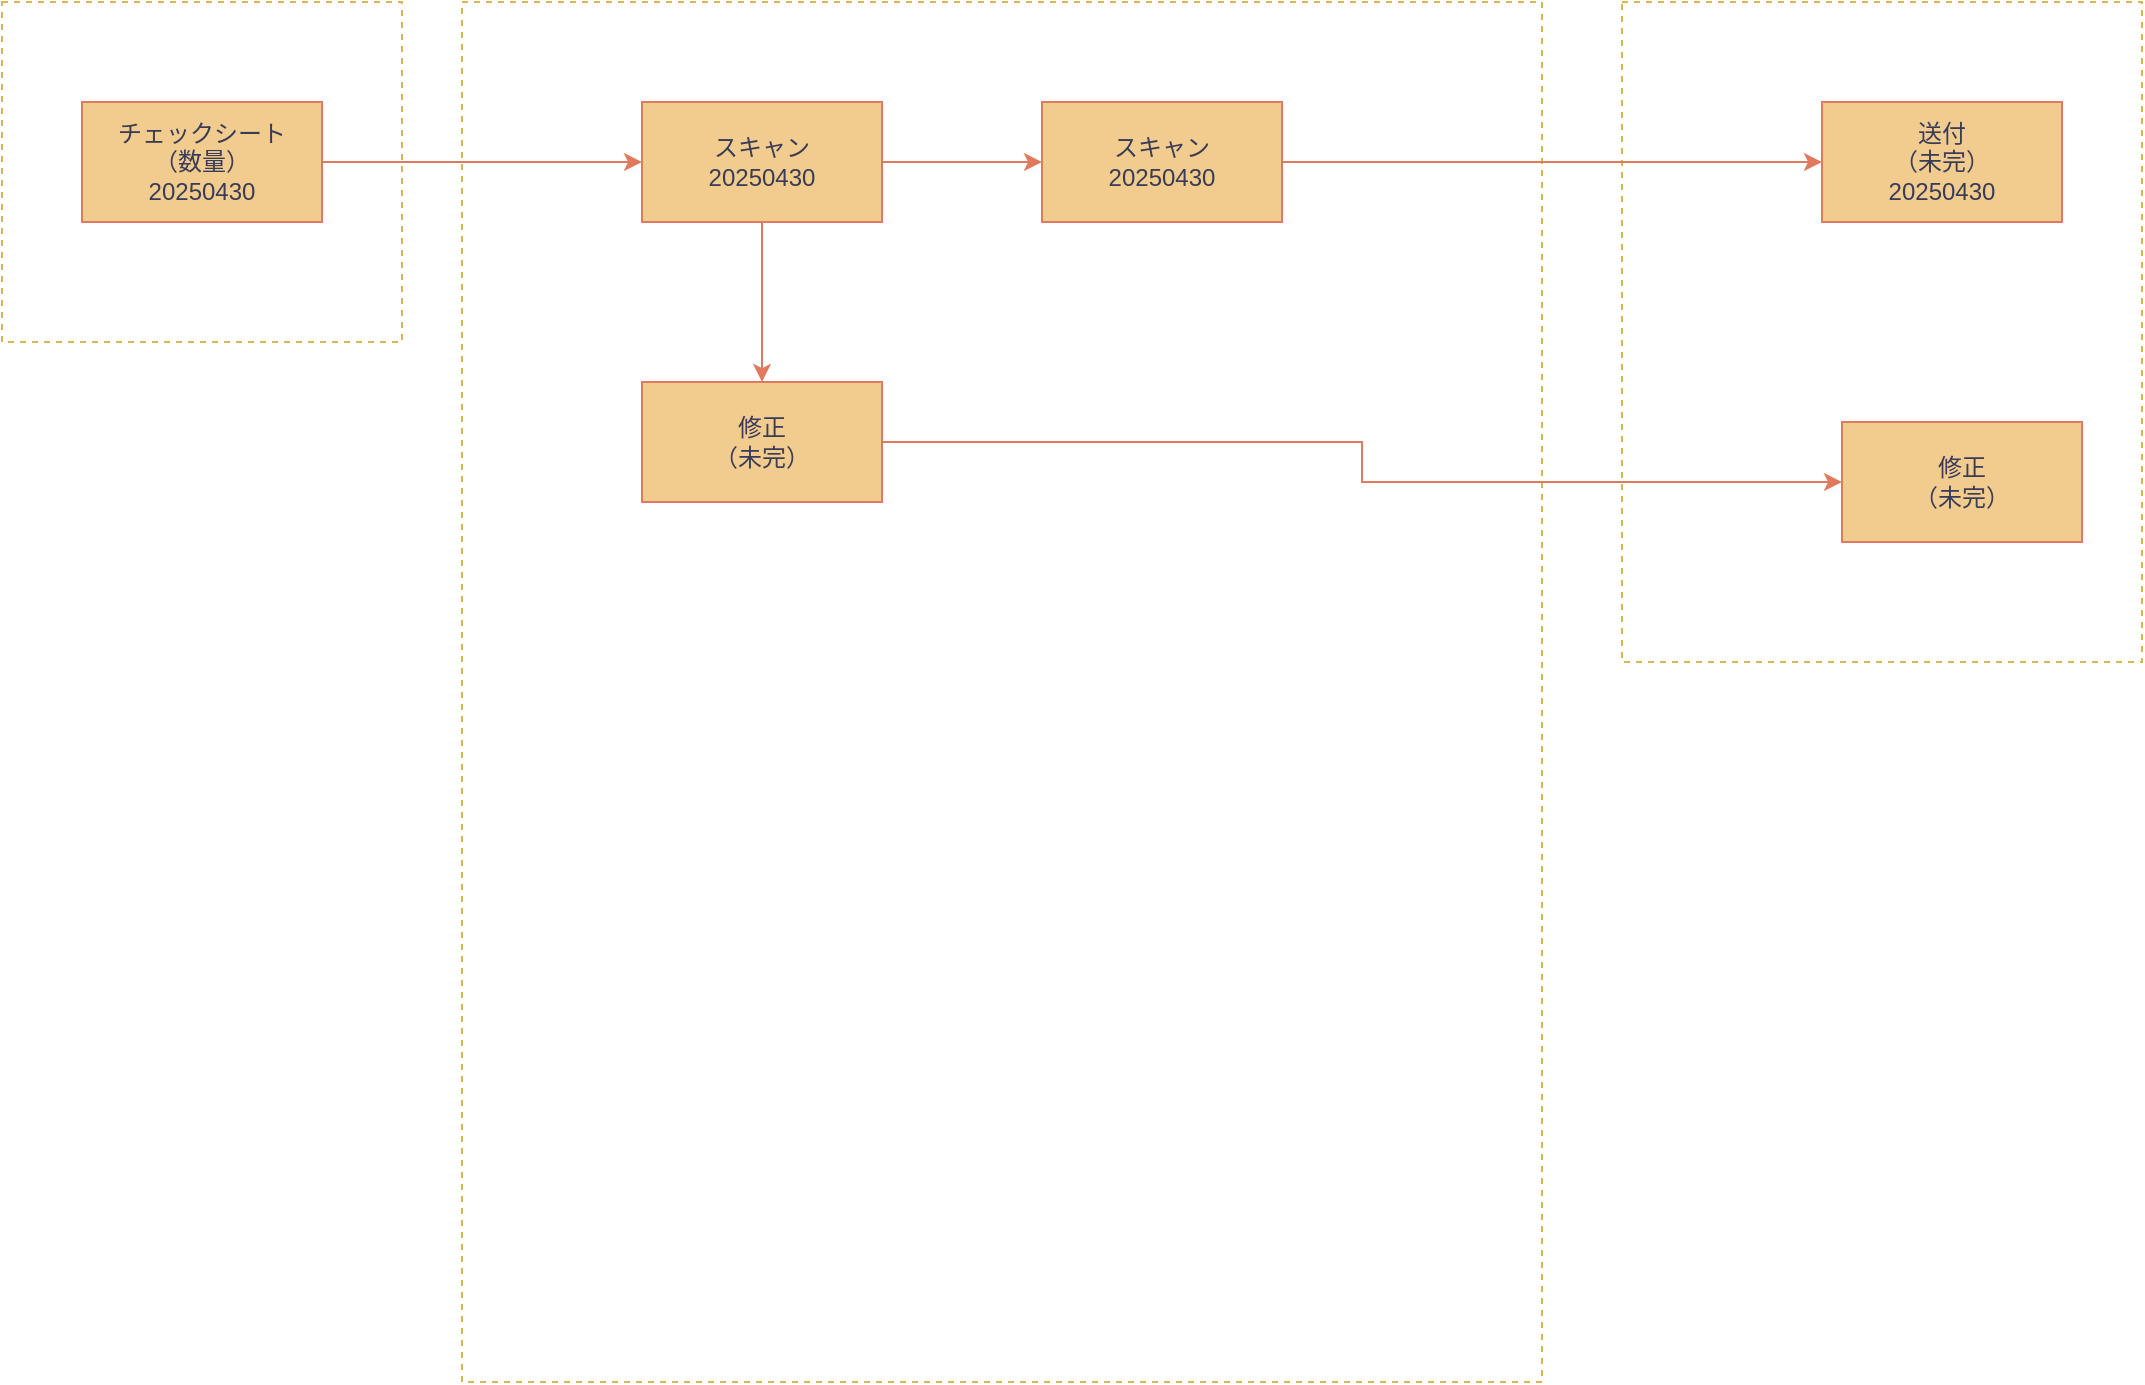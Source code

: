 <mxfile version="26.2.14">
  <diagram name="Page-1" id="v8nFZk8ntCwD6UA7ut2k">
    <mxGraphModel dx="1678" dy="933" grid="1" gridSize="10" guides="1" tooltips="1" connect="1" arrows="1" fold="1" page="1" pageScale="1" pageWidth="827" pageHeight="1169" math="0" shadow="0">
      <root>
        <mxCell id="0" />
        <mxCell id="1" parent="0" />
        <object label="" id="gOQyNuT984WXrLL5wmtN-22">
          <mxCell style="rounded=0;whiteSpace=wrap;html=1;fillColor=none;strokeColor=#d6b656;dashed=1;labelBorderColor=none;" vertex="1" parent="1">
            <mxGeometry x="60" y="40" width="200" height="170" as="geometry" />
          </mxCell>
        </object>
        <object label="" id="gOQyNuT984WXrLL5wmtN-24">
          <mxCell style="rounded=0;whiteSpace=wrap;html=1;fillColor=none;strokeColor=#d6b656;dashed=1;labelBorderColor=none;" vertex="1" parent="1">
            <mxGeometry x="870" y="40" width="260" height="330" as="geometry" />
          </mxCell>
        </object>
        <object label="" id="gOQyNuT984WXrLL5wmtN-23">
          <mxCell style="rounded=0;whiteSpace=wrap;html=1;fillColor=none;strokeColor=#d6b656;dashed=1;labelBorderColor=none;" vertex="1" parent="1">
            <mxGeometry x="290" y="40" width="540" height="690" as="geometry" />
          </mxCell>
        </object>
        <mxCell id="gOQyNuT984WXrLL5wmtN-13" value="" style="edgeStyle=orthogonalEdgeStyle;rounded=0;orthogonalLoop=1;jettySize=auto;html=1;strokeColor=#E07A5F;fontColor=#393C56;fillColor=#F2CC8F;" edge="1" parent="1" source="gOQyNuT984WXrLL5wmtN-10" target="gOQyNuT984WXrLL5wmtN-12">
          <mxGeometry relative="1" as="geometry" />
        </mxCell>
        <mxCell id="gOQyNuT984WXrLL5wmtN-10" value="チェックシート&lt;div&gt;（数量）&lt;/div&gt;&lt;div&gt;20250430&lt;/div&gt;" style="rounded=0;whiteSpace=wrap;html=1;strokeColor=#E07A5F;fontColor=#393C56;fillColor=#F2CC8F;" vertex="1" parent="1">
          <mxGeometry x="100" y="90" width="120" height="60" as="geometry" />
        </mxCell>
        <mxCell id="gOQyNuT984WXrLL5wmtN-15" value="" style="edgeStyle=orthogonalEdgeStyle;rounded=0;orthogonalLoop=1;jettySize=auto;html=1;strokeColor=#E07A5F;fontColor=#393C56;fillColor=#F2CC8F;" edge="1" parent="1" source="gOQyNuT984WXrLL5wmtN-12" target="gOQyNuT984WXrLL5wmtN-14">
          <mxGeometry relative="1" as="geometry" />
        </mxCell>
        <mxCell id="gOQyNuT984WXrLL5wmtN-17" value="" style="edgeStyle=orthogonalEdgeStyle;rounded=0;orthogonalLoop=1;jettySize=auto;html=1;strokeColor=#E07A5F;fontColor=#393C56;fillColor=#F2CC8F;" edge="1" parent="1" source="gOQyNuT984WXrLL5wmtN-12" target="gOQyNuT984WXrLL5wmtN-16">
          <mxGeometry relative="1" as="geometry" />
        </mxCell>
        <mxCell id="gOQyNuT984WXrLL5wmtN-12" value="スキャン&lt;div&gt;20250430&lt;/div&gt;" style="rounded=0;whiteSpace=wrap;html=1;strokeColor=#E07A5F;fontColor=#393C56;fillColor=#F2CC8F;" vertex="1" parent="1">
          <mxGeometry x="380" y="90" width="120" height="60" as="geometry" />
        </mxCell>
        <mxCell id="gOQyNuT984WXrLL5wmtN-19" value="" style="edgeStyle=orthogonalEdgeStyle;rounded=0;orthogonalLoop=1;jettySize=auto;html=1;strokeColor=#E07A5F;fontColor=#393C56;fillColor=#F2CC8F;" edge="1" parent="1" source="gOQyNuT984WXrLL5wmtN-14" target="gOQyNuT984WXrLL5wmtN-18">
          <mxGeometry relative="1" as="geometry" />
        </mxCell>
        <mxCell id="gOQyNuT984WXrLL5wmtN-14" value="スキャン&lt;div&gt;20250430&lt;/div&gt;" style="rounded=0;whiteSpace=wrap;html=1;strokeColor=#E07A5F;fontColor=#393C56;fillColor=#F2CC8F;" vertex="1" parent="1">
          <mxGeometry x="580" y="90" width="120" height="60" as="geometry" />
        </mxCell>
        <mxCell id="gOQyNuT984WXrLL5wmtN-21" value="" style="edgeStyle=orthogonalEdgeStyle;rounded=0;orthogonalLoop=1;jettySize=auto;html=1;strokeColor=#E07A5F;fontColor=#393C56;fillColor=#F2CC8F;" edge="1" parent="1" source="gOQyNuT984WXrLL5wmtN-16" target="gOQyNuT984WXrLL5wmtN-20">
          <mxGeometry relative="1" as="geometry" />
        </mxCell>
        <mxCell id="gOQyNuT984WXrLL5wmtN-16" value="修正&lt;br&gt;&lt;div&gt;（未完）&lt;/div&gt;" style="rounded=0;whiteSpace=wrap;html=1;strokeColor=#E07A5F;fontColor=#393C56;fillColor=#F2CC8F;" vertex="1" parent="1">
          <mxGeometry x="380" y="230" width="120" height="60" as="geometry" />
        </mxCell>
        <mxCell id="gOQyNuT984WXrLL5wmtN-18" value="送付&lt;div&gt;（未完）&lt;br&gt;&lt;div&gt;20250430&lt;/div&gt;&lt;/div&gt;" style="rounded=0;whiteSpace=wrap;html=1;strokeColor=#E07A5F;fontColor=#393C56;fillColor=#F2CC8F;" vertex="1" parent="1">
          <mxGeometry x="970" y="90" width="120" height="60" as="geometry" />
        </mxCell>
        <mxCell id="gOQyNuT984WXrLL5wmtN-20" value="修正&lt;br&gt;&lt;div&gt;（未完）&lt;/div&gt;" style="rounded=0;whiteSpace=wrap;html=1;strokeColor=#E07A5F;fontColor=#393C56;fillColor=#F2CC8F;" vertex="1" parent="1">
          <mxGeometry x="980" y="250" width="120" height="60" as="geometry" />
        </mxCell>
      </root>
    </mxGraphModel>
  </diagram>
</mxfile>
